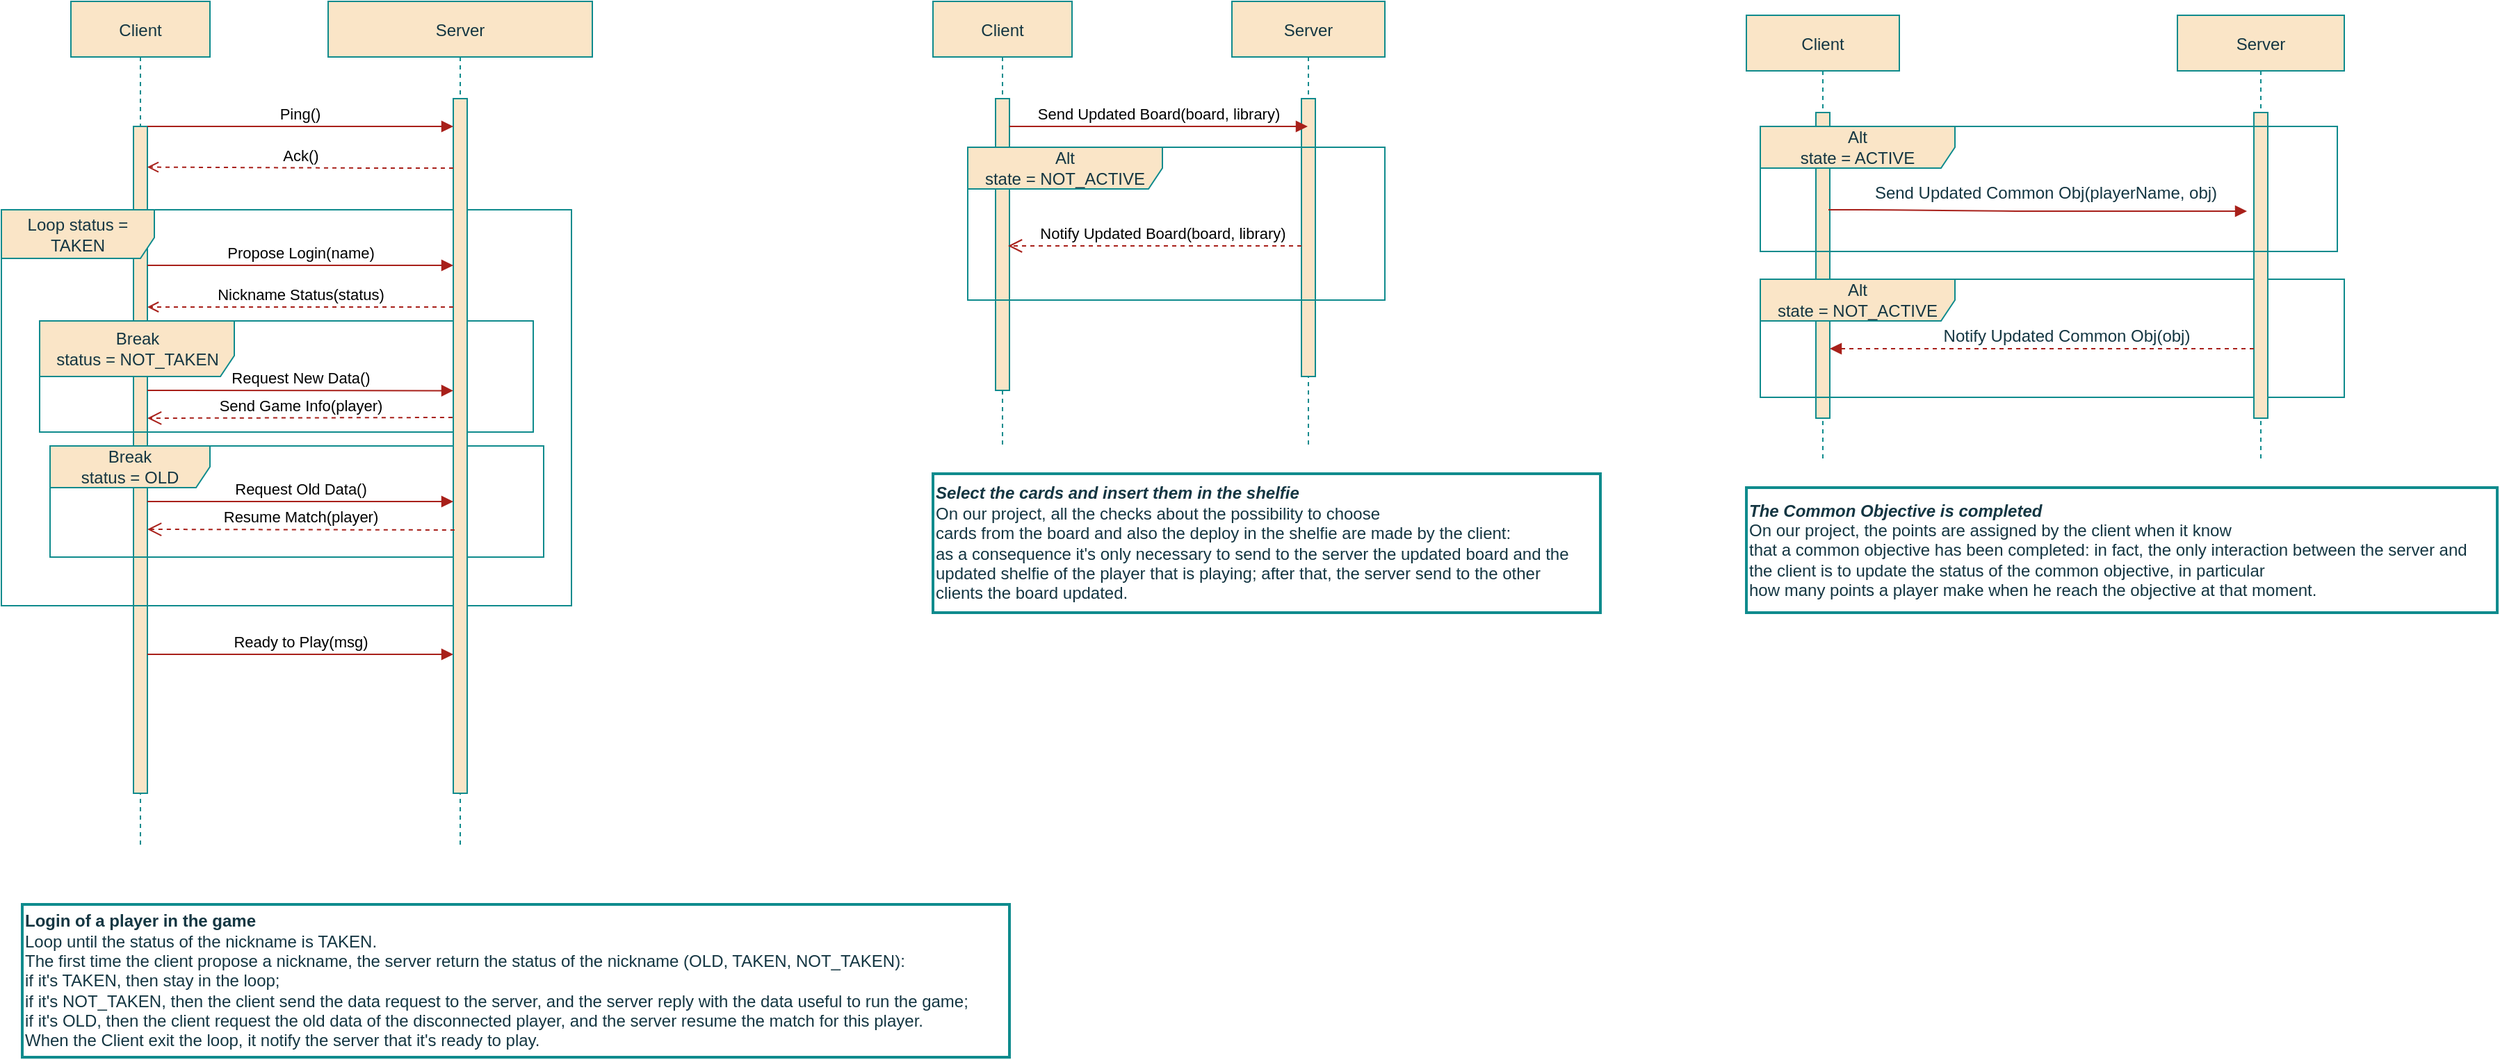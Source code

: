 <mxfile version="20.8.16" type="device"><diagram id="kgpKYQtTHZ0yAKxKKP6v" name="Page-1"><mxGraphModel dx="1366" dy="864" grid="1" gridSize="10" guides="1" tooltips="1" connect="1" arrows="1" fold="1" page="1" pageScale="1" pageWidth="2000" pageHeight="1100" math="0" shadow="0"><root><mxCell id="0"/><mxCell id="1" parent="0"/><mxCell id="3nuBFxr9cyL0pnOWT2aG-1" value="Client" style="shape=umlLifeline;perimeter=lifelinePerimeter;container=1;collapsible=0;recursiveResize=0;rounded=0;shadow=0;strokeWidth=1;labelBackgroundColor=none;fillColor=#FAE5C7;strokeColor=#0F8B8D;fontColor=#143642;" parent="1" vertex="1"><mxGeometry x="75" y="80" width="100" height="610" as="geometry"/></mxCell><mxCell id="3nuBFxr9cyL0pnOWT2aG-2" value="" style="points=[];perimeter=orthogonalPerimeter;rounded=0;shadow=0;strokeWidth=1;labelBackgroundColor=none;fillColor=#FAE5C7;strokeColor=#0F8B8D;fontColor=#143642;" parent="3nuBFxr9cyL0pnOWT2aG-1" vertex="1"><mxGeometry x="45" y="90" width="10" height="480" as="geometry"/></mxCell><mxCell id="xd97Cj7OGT5LDfM5PxOL-47" value="Ready to Play(msg)" style="html=1;verticalAlign=bottom;endArrow=block;rounded=0;labelBackgroundColor=none;strokeColor=#A8201A;fontColor=default;" parent="3nuBFxr9cyL0pnOWT2aG-1" target="3nuBFxr9cyL0pnOWT2aG-6" edge="1"><mxGeometry width="80" relative="1" as="geometry"><mxPoint x="55" y="470" as="sourcePoint"/><mxPoint x="135" y="470" as="targetPoint"/></mxGeometry></mxCell><mxCell id="xd97Cj7OGT5LDfM5PxOL-17" value="Loop status = TAKEN" style="shape=umlFrame;whiteSpace=wrap;html=1;width=110;height=35;labelBackgroundColor=none;fillColor=#FAE5C7;strokeColor=#0F8B8D;fontColor=#143642;" parent="3nuBFxr9cyL0pnOWT2aG-1" vertex="1"><mxGeometry x="-50" y="150" width="410" height="285" as="geometry"/></mxCell><mxCell id="xd97Cj7OGT5LDfM5PxOL-23" value="Break&lt;br&gt;status = NOT_TAKEN" style="shape=umlFrame;whiteSpace=wrap;html=1;width=140;height=40;labelBackgroundColor=none;fillColor=#FAE5C7;strokeColor=#0F8B8D;fontColor=#143642;" parent="3nuBFxr9cyL0pnOWT2aG-1" vertex="1"><mxGeometry x="-22.5" y="230" width="355" height="80" as="geometry"/></mxCell><mxCell id="xd97Cj7OGT5LDfM5PxOL-36" value="Break&lt;br&gt;status = OLD" style="shape=umlFrame;whiteSpace=wrap;html=1;fillStyle=auto;fillColor=#FAE5C7;width=115;height=30;swimlaneFillColor=none;labelBackgroundColor=none;strokeColor=#0F8B8D;fontColor=#143642;" parent="1" vertex="1"><mxGeometry x="60" y="400" width="355" height="80" as="geometry"/></mxCell><mxCell id="3nuBFxr9cyL0pnOWT2aG-5" value="Server" style="shape=umlLifeline;perimeter=lifelinePerimeter;container=1;collapsible=0;recursiveResize=0;rounded=0;shadow=0;strokeWidth=1;labelBackgroundColor=none;fillColor=#FAE5C7;strokeColor=#0F8B8D;fontColor=#143642;" parent="1" vertex="1"><mxGeometry x="260" y="80" width="190" height="610" as="geometry"/></mxCell><mxCell id="3nuBFxr9cyL0pnOWT2aG-6" value="" style="points=[];perimeter=orthogonalPerimeter;rounded=0;shadow=0;strokeWidth=1;labelBackgroundColor=none;fillColor=#FAE5C7;strokeColor=#0F8B8D;fontColor=#143642;" parent="3nuBFxr9cyL0pnOWT2aG-5" vertex="1"><mxGeometry x="90" y="70" width="10" height="500" as="geometry"/></mxCell><mxCell id="xd97Cj7OGT5LDfM5PxOL-20" value="Nickname Status(status)" style="html=1;verticalAlign=bottom;endArrow=open;rounded=0;dashed=1;endFill=0;labelBackgroundColor=none;strokeColor=#A8201A;fontColor=default;" parent="3nuBFxr9cyL0pnOWT2aG-5" source="3nuBFxr9cyL0pnOWT2aG-6" edge="1"><mxGeometry width="80" relative="1" as="geometry"><mxPoint x="-65" y="220" as="sourcePoint"/><mxPoint x="-130" y="220" as="targetPoint"/></mxGeometry></mxCell><mxCell id="xd97Cj7OGT5LDfM5PxOL-45" value="Request New Data()" style="html=1;verticalAlign=bottom;endArrow=block;rounded=0;endFill=1;labelBackgroundColor=none;strokeColor=#A8201A;fontColor=default;" parent="3nuBFxr9cyL0pnOWT2aG-5" edge="1"><mxGeometry relative="1" as="geometry"><mxPoint x="-130" y="280" as="sourcePoint"/><mxPoint x="90" y="280.2" as="targetPoint"/></mxGeometry></mxCell><mxCell id="3nuBFxr9cyL0pnOWT2aG-8" value="Ping()" style="verticalAlign=bottom;endArrow=block;shadow=0;strokeWidth=1;labelBackgroundColor=none;strokeColor=#A8201A;fontColor=default;" parent="1" source="3nuBFxr9cyL0pnOWT2aG-2" edge="1"><mxGeometry relative="1" as="geometry"><mxPoint x="235" y="160" as="sourcePoint"/><mxPoint x="350" y="170" as="targetPoint"/><Array as="points"><mxPoint x="235" y="170"/></Array></mxGeometry></mxCell><mxCell id="xd97Cj7OGT5LDfM5PxOL-16" value="Ack()" style="html=1;verticalAlign=bottom;endArrow=open;rounded=0;dashed=1;endFill=0;entryX=0.99;entryY=0.061;entryDx=0;entryDy=0;entryPerimeter=0;exitX=0;exitY=0.1;exitDx=0;exitDy=0;exitPerimeter=0;labelBackgroundColor=none;strokeColor=#A8201A;fontColor=default;" parent="1" source="3nuBFxr9cyL0pnOWT2aG-6" target="3nuBFxr9cyL0pnOWT2aG-2" edge="1"><mxGeometry x="0.0" width="80" relative="1" as="geometry"><mxPoint x="345" y="200" as="sourcePoint"/><mxPoint x="135" y="200" as="targetPoint"/><Array as="points"><mxPoint x="295" y="200"/></Array><mxPoint as="offset"/></mxGeometry></mxCell><mxCell id="xd97Cj7OGT5LDfM5PxOL-41" value="Resume Match(player)" style="html=1;verticalAlign=bottom;endArrow=open;dashed=1;endSize=8;rounded=0;exitX=0.092;exitY=0.621;exitDx=0;exitDy=0;exitPerimeter=0;labelBackgroundColor=none;strokeColor=#A8201A;fontColor=default;" parent="1" source="3nuBFxr9cyL0pnOWT2aG-6" edge="1"><mxGeometry x="-0.001" relative="1" as="geometry"><mxPoint x="342.5" y="460" as="sourcePoint"/><mxPoint x="130" y="460" as="targetPoint"/><mxPoint as="offset"/></mxGeometry></mxCell><mxCell id="xd97Cj7OGT5LDfM5PxOL-42" value="Request Old Data()" style="html=1;verticalAlign=bottom;endArrow=block;rounded=0;endFill=1;exitX=0.256;exitY=0.737;exitDx=0;exitDy=0;exitPerimeter=0;labelBackgroundColor=none;strokeColor=#A8201A;fontColor=default;" parent="1" source="xd97Cj7OGT5LDfM5PxOL-17" edge="1"><mxGeometry relative="1" as="geometry"><mxPoint x="137.5" y="439.8" as="sourcePoint"/><mxPoint x="350" y="440" as="targetPoint"/></mxGeometry></mxCell><mxCell id="xd97Cj7OGT5LDfM5PxOL-49" value="Client" style="shape=umlLifeline;perimeter=lifelinePerimeter;container=1;collapsible=0;recursiveResize=0;rounded=0;shadow=0;strokeWidth=1;labelBackgroundColor=none;fillColor=#FAE5C7;strokeColor=#0F8B8D;fontColor=#143642;" parent="1" vertex="1"><mxGeometry x="695" y="80" width="100" height="320" as="geometry"/></mxCell><mxCell id="xd97Cj7OGT5LDfM5PxOL-50" value="" style="points=[];perimeter=orthogonalPerimeter;rounded=0;shadow=0;strokeWidth=1;labelBackgroundColor=none;fillColor=#FAE5C7;strokeColor=#0F8B8D;fontColor=#143642;" parent="xd97Cj7OGT5LDfM5PxOL-49" vertex="1"><mxGeometry x="45" y="70" width="10" height="210" as="geometry"/></mxCell><mxCell id="xd97Cj7OGT5LDfM5PxOL-52" value="Server" style="shape=umlLifeline;perimeter=lifelinePerimeter;container=1;collapsible=0;recursiveResize=0;rounded=0;shadow=0;strokeWidth=1;labelBackgroundColor=none;fillColor=#FAE5C7;strokeColor=#0F8B8D;fontColor=#143642;" parent="1" vertex="1"><mxGeometry x="910" y="80" width="110" height="320" as="geometry"/></mxCell><mxCell id="xd97Cj7OGT5LDfM5PxOL-53" value="" style="points=[];perimeter=orthogonalPerimeter;rounded=0;shadow=0;strokeWidth=1;labelBackgroundColor=none;fillColor=#FAE5C7;strokeColor=#0F8B8D;fontColor=#143642;" parent="xd97Cj7OGT5LDfM5PxOL-52" vertex="1"><mxGeometry x="50" y="70" width="10" height="200" as="geometry"/></mxCell><mxCell id="xd97Cj7OGT5LDfM5PxOL-72" value="Alt&lt;br&gt;state = NOT_ACTIVE" style="shape=umlFrame;whiteSpace=wrap;html=1;fillStyle=auto;fillColor=#FAE5C7;width=140;height=30;labelBackgroundColor=none;strokeColor=#0F8B8D;fontColor=#143642;" parent="xd97Cj7OGT5LDfM5PxOL-52" vertex="1"><mxGeometry x="-190" y="105" width="300" height="110" as="geometry"/></mxCell><mxCell id="xd97Cj7OGT5LDfM5PxOL-59" value="Send Updated Board(board, library)" style="verticalAlign=bottom;endArrow=block;shadow=0;strokeWidth=1;labelBackgroundColor=none;strokeColor=#A8201A;fontColor=default;" parent="1" source="xd97Cj7OGT5LDfM5PxOL-50" edge="1" target="xd97Cj7OGT5LDfM5PxOL-52"><mxGeometry relative="1" as="geometry"><mxPoint x="845" y="160" as="sourcePoint"/><mxPoint x="940" y="170" as="targetPoint"/><Array as="points"><mxPoint x="845" y="170"/></Array><mxPoint as="offset"/></mxGeometry></mxCell><mxCell id="xd97Cj7OGT5LDfM5PxOL-64" value="Notify Updated Board(board, library)" style="html=1;verticalAlign=bottom;endArrow=open;dashed=1;endSize=8;rounded=0;labelBackgroundColor=none;strokeColor=#A8201A;fontColor=default;exitX=0.8;exitY=0.645;exitDx=0;exitDy=0;exitPerimeter=0;" parent="1" source="xd97Cj7OGT5LDfM5PxOL-72" edge="1"><mxGeometry x="-0.052" relative="1" as="geometry"><mxPoint x="930" y="250" as="sourcePoint"/><mxPoint x="749" y="256" as="targetPoint"/><Array as="points"><mxPoint x="839" y="256"/></Array><mxPoint as="offset"/></mxGeometry></mxCell><mxCell id="xd97Cj7OGT5LDfM5PxOL-73" value="Client" style="shape=umlLifeline;perimeter=lifelinePerimeter;container=1;collapsible=0;recursiveResize=0;rounded=0;shadow=0;strokeWidth=1;labelBackgroundColor=none;fillColor=#FAE5C7;strokeColor=#0F8B8D;fontColor=#143642;size=40;" parent="1" vertex="1"><mxGeometry x="1280" y="90" width="110" height="320" as="geometry"/></mxCell><mxCell id="xd97Cj7OGT5LDfM5PxOL-74" value="" style="points=[];perimeter=orthogonalPerimeter;rounded=0;shadow=0;strokeWidth=1;labelBackgroundColor=none;fillColor=#FAE5C7;strokeColor=#0F8B8D;fontColor=#143642;" parent="xd97Cj7OGT5LDfM5PxOL-73" vertex="1"><mxGeometry x="50" y="70" width="10" height="220" as="geometry"/></mxCell><mxCell id="WfIC341H3JlA9D3DnRTq-14" value="" style="verticalAlign=bottom;endArrow=block;shadow=0;strokeWidth=1;labelBackgroundColor=none;strokeColor=#A8201A;fontColor=default;" edge="1" parent="xd97Cj7OGT5LDfM5PxOL-73"><mxGeometry x="-0.009" y="-30" relative="1" as="geometry"><mxPoint x="59" y="140" as="sourcePoint"/><mxPoint x="360" y="141" as="targetPoint"/><Array as="points"><mxPoint x="94" y="140"/><mxPoint x="194" y="141"/></Array><mxPoint as="offset"/></mxGeometry></mxCell><mxCell id="xd97Cj7OGT5LDfM5PxOL-75" value="Server" style="shape=umlLifeline;perimeter=lifelinePerimeter;container=1;collapsible=0;recursiveResize=0;rounded=0;shadow=0;strokeWidth=1;labelBackgroundColor=none;fillColor=#FAE5C7;strokeColor=#0F8B8D;fontColor=#143642;" parent="1" vertex="1"><mxGeometry x="1590" y="90" width="120" height="320" as="geometry"/></mxCell><mxCell id="xd97Cj7OGT5LDfM5PxOL-77" value="Alt&lt;br&gt;state = NOT_ACTIVE" style="shape=umlFrame;whiteSpace=wrap;html=1;fillStyle=auto;fillColor=#FAE5C7;width=140;height=30;labelBackgroundColor=none;strokeColor=#0F8B8D;fontColor=#143642;" parent="xd97Cj7OGT5LDfM5PxOL-75" vertex="1"><mxGeometry x="-300" y="190" width="420" height="85" as="geometry"/></mxCell><mxCell id="xd97Cj7OGT5LDfM5PxOL-76" value="" style="points=[];perimeter=orthogonalPerimeter;rounded=0;shadow=0;strokeWidth=1;labelBackgroundColor=none;fillColor=#FAE5C7;strokeColor=#0F8B8D;fontColor=#143642;" parent="xd97Cj7OGT5LDfM5PxOL-75" vertex="1"><mxGeometry x="55" y="70" width="10" height="220" as="geometry"/></mxCell><mxCell id="3" value="&lt;div style=&quot;&quot;&gt;&lt;div&gt;&lt;b&gt;Login of a player in the game&lt;/b&gt;&lt;/div&gt;&lt;div&gt;Loop until the status of the nickname is TAKEN.&lt;/div&gt;&lt;div&gt;The first time the client propose a nickname, the server return the status of the nickname (OLD, TAKEN, NOT_TAKEN):&amp;nbsp;&lt;/div&gt;&lt;div&gt;if it's TAKEN, then stay in the loop;&lt;/div&gt;&lt;div&gt;if it's NOT_TAKEN, then the client send the data request to the server, and the server reply with the data useful to run the game;&amp;nbsp;&lt;/div&gt;&lt;div&gt;if it's OLD, then the client request the old data of the disconnected player, and the server resume the match for this player.&lt;/div&gt;&lt;div style=&quot;&quot;&gt;When the Client exit the loop, it notify the server that it's ready to play.&lt;/div&gt;&lt;/div&gt;" style="text;html=1;align=left;verticalAlign=middle;resizable=0;points=[];autosize=1;strokeColor=#0F8B8D;fillColor=none;strokeWidth=2;labelBackgroundColor=none;fontColor=#143642;" parent="1" vertex="1"><mxGeometry x="40" y="730" width="710" height="110" as="geometry"/></mxCell><mxCell id="10" value="&lt;div&gt;&lt;b&gt;&lt;i&gt;Select the cards and insert them in the shelfie&lt;/i&gt;&lt;/b&gt;&lt;/div&gt;&lt;div&gt;On our project, all the checks about the possibility to choose&amp;nbsp;&lt;/div&gt;&lt;div style=&quot;&quot;&gt;cards from the board and also the deploy in the shelfie are made by the client:&amp;nbsp;&lt;/div&gt;&lt;div&gt;as a consequence it's only necessary to send to the server the updated board and the&amp;nbsp;&lt;/div&gt;&lt;div&gt;updated shelfie of the player that is playing; after that, the server send to the other&amp;nbsp;&lt;/div&gt;&lt;div&gt;clients the board updated.&lt;/div&gt;" style="text;html=1;align=left;verticalAlign=middle;resizable=0;points=[];autosize=1;strokeColor=#0F8B8D;fillColor=none;strokeWidth=2;labelBackgroundColor=none;fontColor=#143642;" parent="1" vertex="1"><mxGeometry x="695" y="420" width="480" height="100" as="geometry"/></mxCell><mxCell id="11" value="&lt;div&gt;&lt;b&gt;&lt;i&gt;The Common Objective is completed&lt;/i&gt;&lt;/b&gt;&lt;/div&gt;&lt;div style=&quot;&quot;&gt;On our project, the points are assigned by the client when it know&amp;nbsp;&lt;/div&gt;&lt;div&gt;that a common objective has been completed: in fact, the only interaction between the server and&amp;nbsp;&lt;/div&gt;&lt;div&gt;the client is to update the status of the common objective, in particular&amp;nbsp;&lt;/div&gt;&lt;div&gt;how many points a player make when he reach the objective at that moment.&lt;/div&gt;" style="text;html=1;align=left;verticalAlign=middle;resizable=0;points=[];autosize=1;strokeColor=#0F8B8D;fillColor=none;strokeWidth=2;labelBackgroundColor=none;fontColor=#143642;" parent="1" vertex="1"><mxGeometry x="1280" y="430" width="540" height="90" as="geometry"/></mxCell><mxCell id="xd97Cj7OGT5LDfM5PxOL-46" value="Send Game Info(player)" style="html=1;verticalAlign=bottom;endArrow=open;dashed=1;endSize=8;rounded=0;exitX=-0.056;exitY=0.459;exitDx=0;exitDy=0;exitPerimeter=0;labelBackgroundColor=none;strokeColor=#A8201A;fontColor=default;" parent="1" source="3nuBFxr9cyL0pnOWT2aG-6" edge="1"><mxGeometry x="-0.001" relative="1" as="geometry"><mxPoint x="342.5" y="380" as="sourcePoint"/><mxPoint x="130" y="380" as="targetPoint"/><mxPoint as="offset"/></mxGeometry></mxCell><mxCell id="xd97Cj7OGT5LDfM5PxOL-19" value="Propose Login(name)" style="html=1;verticalAlign=bottom;endArrow=block;rounded=0;labelBackgroundColor=none;strokeColor=#A8201A;fontColor=default;" parent="1" target="3nuBFxr9cyL0pnOWT2aG-6" edge="1"><mxGeometry width="80" relative="1" as="geometry"><mxPoint x="130" y="270" as="sourcePoint"/><mxPoint x="215" y="270" as="targetPoint"/><mxPoint as="offset"/></mxGeometry></mxCell><mxCell id="WfIC341H3JlA9D3DnRTq-11" value="" style="verticalAlign=bottom;endArrow=block;shadow=0;strokeWidth=1;labelBackgroundColor=none;strokeColor=#A8201A;fontColor=default;dashed=1;" edge="1" parent="1" source="xd97Cj7OGT5LDfM5PxOL-76"><mxGeometry x="1" y="-180" relative="1" as="geometry"><mxPoint x="1550" y="330" as="sourcePoint"/><mxPoint x="1340" y="330" as="targetPoint"/><Array as="points"><mxPoint x="1428" y="330"/></Array><mxPoint x="174" y="-131" as="offset"/></mxGeometry></mxCell><mxCell id="WfIC341H3JlA9D3DnRTq-16" value="Send Updated Common Obj(playerName, obj)" style="text;html=1;align=center;verticalAlign=middle;resizable=0;points=[];autosize=1;strokeColor=none;fillColor=none;fontColor=#143642;" vertex="1" parent="1"><mxGeometry x="1360" y="203" width="270" height="30" as="geometry"/></mxCell><mxCell id="WfIC341H3JlA9D3DnRTq-13" value="Notify Updated Common Obj(obj)" style="text;html=1;align=center;verticalAlign=middle;resizable=0;points=[];autosize=1;strokeColor=none;fillColor=none;fontColor=#143642;" vertex="1" parent="1"><mxGeometry x="1410" y="305.5" width="200" height="30" as="geometry"/></mxCell><mxCell id="WfIC341H3JlA9D3DnRTq-15" value="Alt&lt;br&gt;state = ACTIVE" style="shape=umlFrame;whiteSpace=wrap;html=1;strokeColor=#0F8B8D;fontColor=#143642;fillColor=#FAE5C7;width=140;height=30;" vertex="1" parent="1"><mxGeometry x="1290" y="170" width="415" height="90" as="geometry"/></mxCell></root></mxGraphModel></diagram></mxfile>